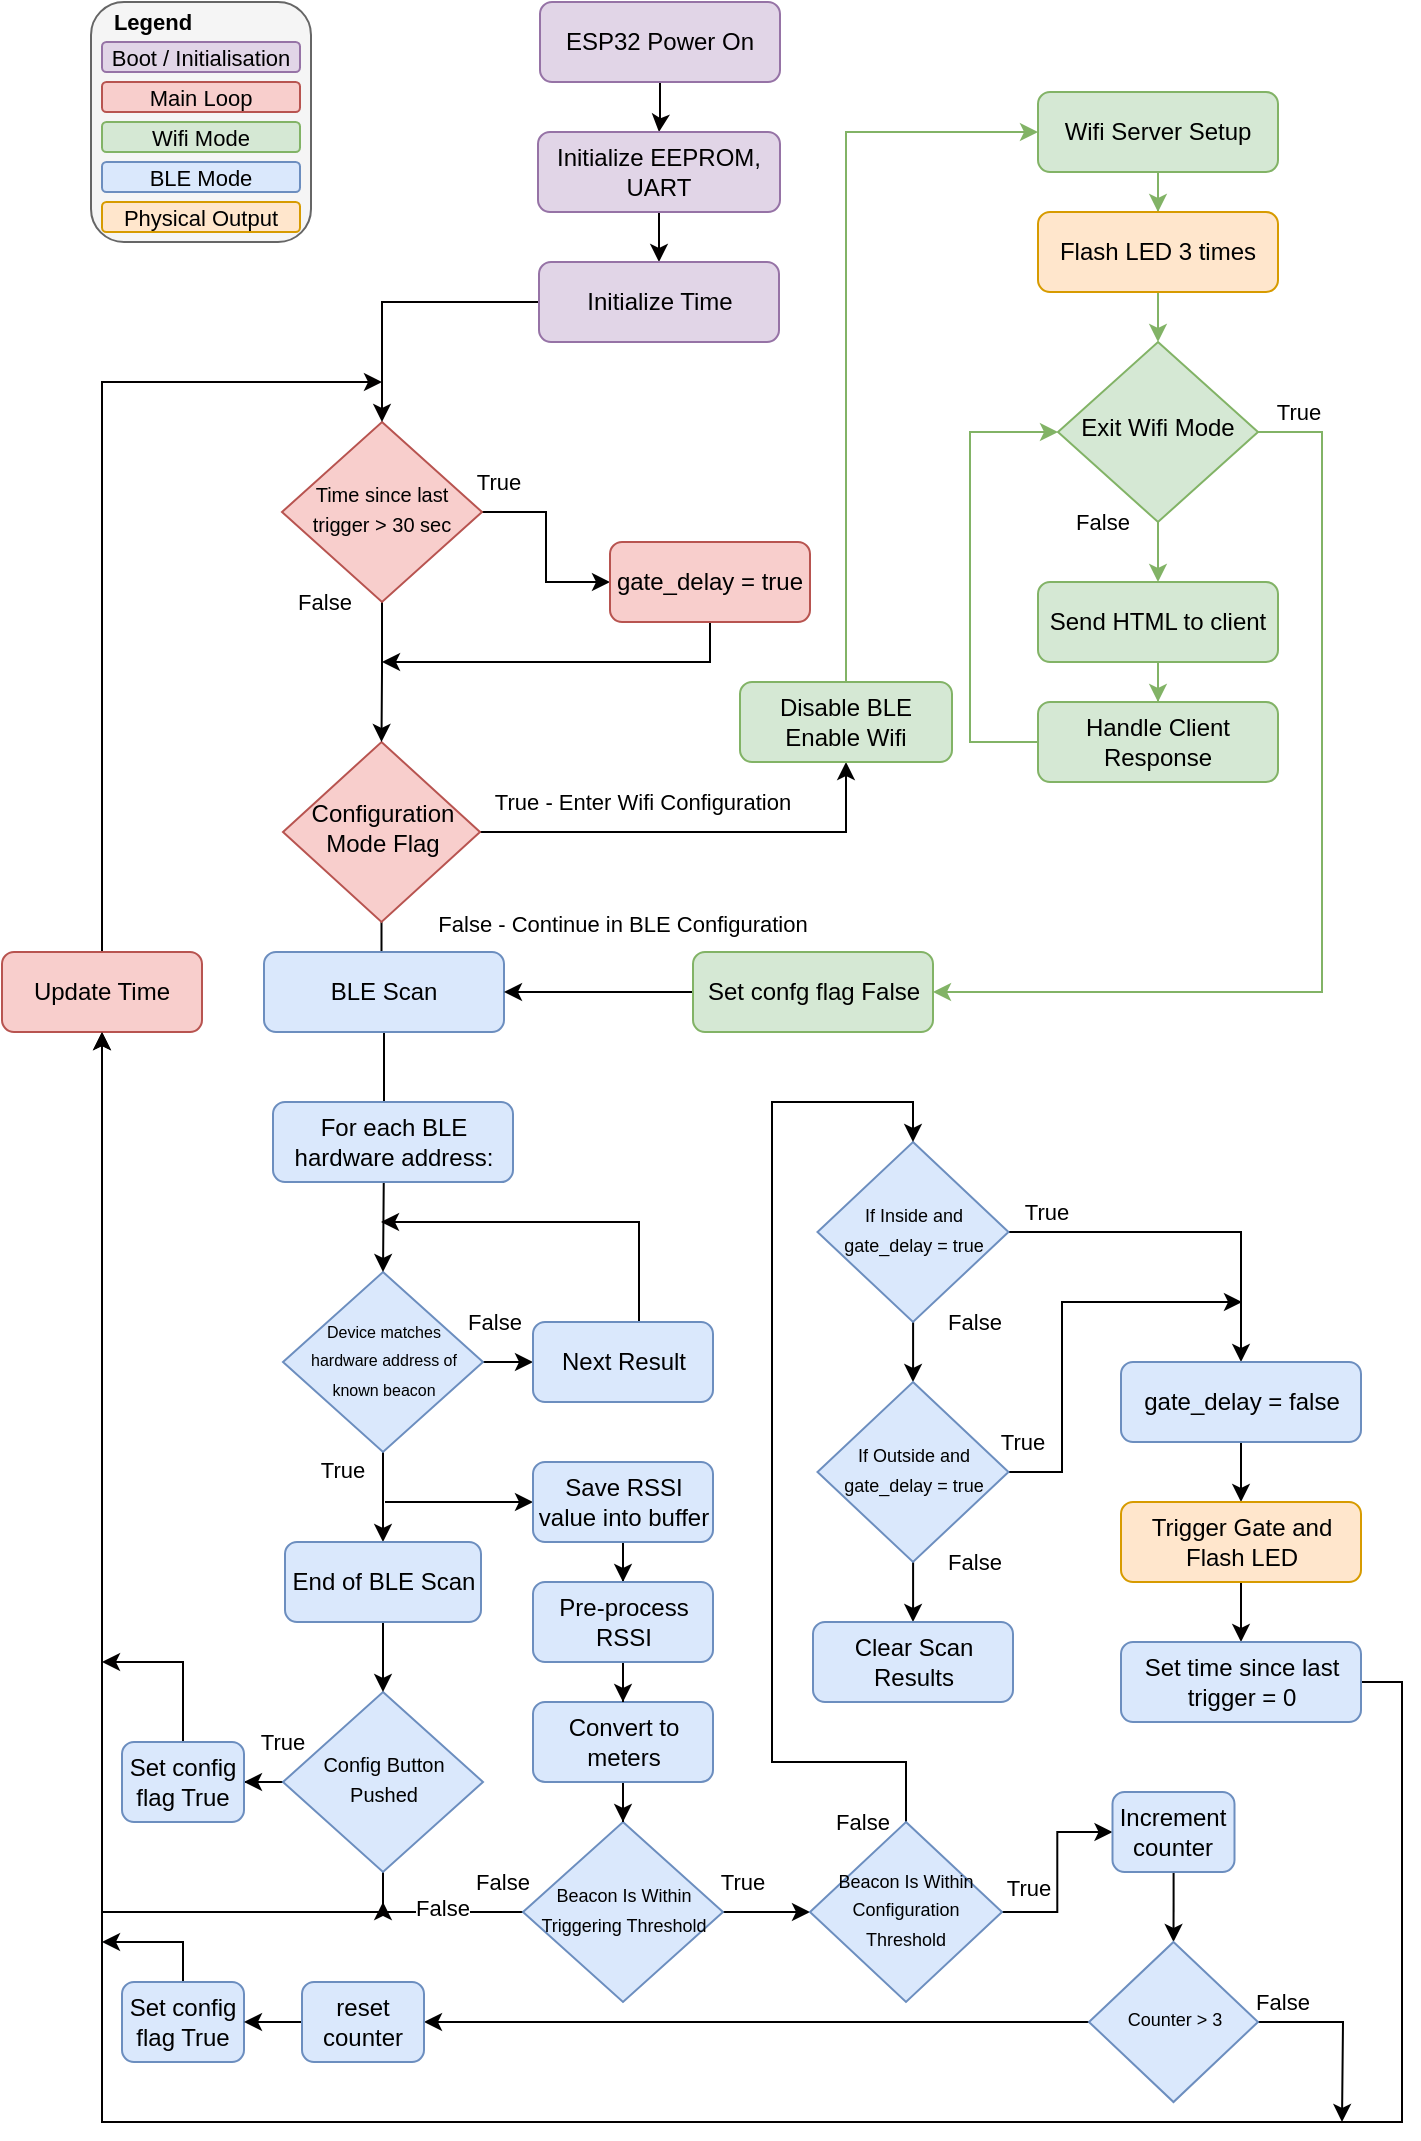 <mxfile version="15.4.0" type="github">
  <diagram id="C5RBs43oDa-KdzZeNtuy" name="Page-1">
    <mxGraphModel dx="1422" dy="552" grid="1" gridSize="10" guides="1" tooltips="1" connect="1" arrows="1" fold="1" page="1" pageScale="1" pageWidth="827" pageHeight="1169" math="0" shadow="0">
      <root>
        <mxCell id="WIyWlLk6GJQsqaUBKTNV-0" />
        <mxCell id="WIyWlLk6GJQsqaUBKTNV-1" parent="WIyWlLk6GJQsqaUBKTNV-0" />
        <mxCell id="E6hK_81F8Ao26Mcbc5JN-32" value="" style="rounded=1;whiteSpace=wrap;html=1;fontSize=11;fillColor=#f5f5f5;strokeColor=#666666;fontColor=#333333;" vertex="1" parent="WIyWlLk6GJQsqaUBKTNV-1">
          <mxGeometry x="74.5" y="50" width="110" height="120" as="geometry" />
        </mxCell>
        <mxCell id="vNjieoy5kPV82cKVxcqD-9" style="edgeStyle=orthogonalEdgeStyle;rounded=0;orthogonalLoop=1;jettySize=auto;html=1;entryX=0.5;entryY=0;entryDx=0;entryDy=0;fontSize=11;endArrow=classic;endFill=1;startSize=8;endSize=6;sourcePerimeterSpacing=0;targetPerimeterSpacing=0;strokeColor=#030000;strokeWidth=1;" parent="WIyWlLk6GJQsqaUBKTNV-1" source="WIyWlLk6GJQsqaUBKTNV-3" target="ksJ2-tg5TAEJMqugs6vy-0" edge="1">
          <mxGeometry relative="1" as="geometry" />
        </mxCell>
        <mxCell id="WIyWlLk6GJQsqaUBKTNV-3" value="ESP32 Power On" style="rounded=1;whiteSpace=wrap;html=1;fontSize=12;glass=0;strokeWidth=1;shadow=0;fillColor=#e1d5e7;strokeColor=#9673a6;" parent="WIyWlLk6GJQsqaUBKTNV-1" vertex="1">
          <mxGeometry x="299" y="50" width="120" height="40" as="geometry" />
        </mxCell>
        <mxCell id="ksJ2-tg5TAEJMqugs6vy-25" value="False - Continue in BLE Configuration" style="edgeStyle=orthogonalEdgeStyle;rounded=0;orthogonalLoop=1;jettySize=auto;html=1;endArrow=classic;endFill=1;entryX=0.5;entryY=0;entryDx=0;entryDy=0;" parent="WIyWlLk6GJQsqaUBKTNV-1" source="WIyWlLk6GJQsqaUBKTNV-6" target="WIyWlLk6GJQsqaUBKTNV-11" edge="1">
          <mxGeometry x="1" y="-120" relative="1" as="geometry">
            <mxPoint x="223.5" y="590" as="targetPoint" />
            <mxPoint x="-1" y="-14" as="offset" />
          </mxGeometry>
        </mxCell>
        <mxCell id="ksJ2-tg5TAEJMqugs6vy-63" value="True - Enter Wifi Configuration" style="edgeStyle=orthogonalEdgeStyle;rounded=0;orthogonalLoop=1;jettySize=auto;html=1;endArrow=classic;endFill=1;" parent="WIyWlLk6GJQsqaUBKTNV-1" source="WIyWlLk6GJQsqaUBKTNV-6" target="ksJ2-tg5TAEJMqugs6vy-24" edge="1">
          <mxGeometry x="-0.257" y="15" relative="1" as="geometry">
            <mxPoint x="431.5" y="430" as="targetPoint" />
            <mxPoint as="offset" />
            <Array as="points">
              <mxPoint x="452" y="465" />
            </Array>
          </mxGeometry>
        </mxCell>
        <mxCell id="WIyWlLk6GJQsqaUBKTNV-6" value="Configuration Mode Flag" style="rhombus;whiteSpace=wrap;html=1;shadow=0;fontFamily=Helvetica;fontSize=12;align=center;strokeWidth=1;spacing=6;spacingTop=-4;fillColor=#f8cecc;strokeColor=#b85450;" parent="WIyWlLk6GJQsqaUBKTNV-1" vertex="1">
          <mxGeometry x="170.5" y="420" width="98.5" height="90" as="geometry" />
        </mxCell>
        <mxCell id="ksJ2-tg5TAEJMqugs6vy-29" value="False" style="edgeStyle=orthogonalEdgeStyle;rounded=0;orthogonalLoop=1;jettySize=auto;html=1;entryX=0;entryY=0.5;entryDx=0;entryDy=0;endArrow=classic;endFill=1;" parent="WIyWlLk6GJQsqaUBKTNV-1" source="WIyWlLk6GJQsqaUBKTNV-10" target="ksJ2-tg5TAEJMqugs6vy-28" edge="1">
          <mxGeometry x="0.273" y="20" relative="1" as="geometry">
            <mxPoint as="offset" />
          </mxGeometry>
        </mxCell>
        <mxCell id="vNjieoy5kPV82cKVxcqD-7" value="True" style="edgeStyle=orthogonalEdgeStyle;rounded=0;orthogonalLoop=1;jettySize=auto;html=1;entryX=0.5;entryY=0;entryDx=0;entryDy=0;fontSize=11;endArrow=classic;endFill=1;startSize=8;endSize=6;sourcePerimeterSpacing=0;targetPerimeterSpacing=0;strokeColor=#030000;strokeWidth=1;" parent="WIyWlLk6GJQsqaUBKTNV-1" source="WIyWlLk6GJQsqaUBKTNV-10" target="Vk3lI_JBrGD9sN9y5tSl-1" edge="1">
          <mxGeometry x="-0.6" y="-21" relative="1" as="geometry">
            <mxPoint as="offset" />
          </mxGeometry>
        </mxCell>
        <mxCell id="WIyWlLk6GJQsqaUBKTNV-10" value="&lt;font style=&quot;font-size: 8px&quot;&gt;Device matches hardware address of known beacon&lt;/font&gt;" style="rhombus;whiteSpace=wrap;html=1;shadow=0;fontFamily=Helvetica;fontSize=12;align=center;strokeWidth=1;spacing=6;spacingTop=-4;fillColor=#dae8fc;strokeColor=#6c8ebf;" parent="WIyWlLk6GJQsqaUBKTNV-1" vertex="1">
          <mxGeometry x="170.5" y="685" width="100" height="90" as="geometry" />
        </mxCell>
        <mxCell id="ksJ2-tg5TAEJMqugs6vy-26" style="edgeStyle=orthogonalEdgeStyle;rounded=0;orthogonalLoop=1;jettySize=auto;html=1;entryX=0.5;entryY=0;entryDx=0;entryDy=0;endArrow=classic;endFill=1;" parent="WIyWlLk6GJQsqaUBKTNV-1" source="WIyWlLk6GJQsqaUBKTNV-11" target="WIyWlLk6GJQsqaUBKTNV-10" edge="1">
          <mxGeometry relative="1" as="geometry" />
        </mxCell>
        <mxCell id="WIyWlLk6GJQsqaUBKTNV-11" value="BLE Scan" style="rounded=1;whiteSpace=wrap;html=1;fontSize=12;glass=0;strokeWidth=1;shadow=0;fillColor=#dae8fc;strokeColor=#6c8ebf;" parent="WIyWlLk6GJQsqaUBKTNV-1" vertex="1">
          <mxGeometry x="161" y="525" width="120" height="40" as="geometry" />
        </mxCell>
        <mxCell id="vNjieoy5kPV82cKVxcqD-10" style="edgeStyle=orthogonalEdgeStyle;rounded=0;orthogonalLoop=1;jettySize=auto;html=1;entryX=0.5;entryY=0;entryDx=0;entryDy=0;fontSize=11;endArrow=classic;endFill=1;startSize=8;endSize=6;sourcePerimeterSpacing=0;targetPerimeterSpacing=0;strokeColor=#030000;strokeWidth=1;" parent="WIyWlLk6GJQsqaUBKTNV-1" source="ksJ2-tg5TAEJMqugs6vy-0" target="vNjieoy5kPV82cKVxcqD-0" edge="1">
          <mxGeometry relative="1" as="geometry" />
        </mxCell>
        <mxCell id="ksJ2-tg5TAEJMqugs6vy-0" value="Initialize EEPROM, UART" style="rounded=1;whiteSpace=wrap;html=1;fontSize=12;glass=0;strokeWidth=1;shadow=0;fillColor=#e1d5e7;strokeColor=#9673a6;" parent="WIyWlLk6GJQsqaUBKTNV-1" vertex="1">
          <mxGeometry x="298" y="115" width="121" height="40" as="geometry" />
        </mxCell>
        <mxCell id="ksJ2-tg5TAEJMqugs6vy-18" value="True" style="edgeStyle=orthogonalEdgeStyle;rounded=0;orthogonalLoop=1;jettySize=auto;html=1;entryX=0;entryY=0.5;entryDx=0;entryDy=0;" parent="WIyWlLk6GJQsqaUBKTNV-1" source="ksJ2-tg5TAEJMqugs6vy-15" target="ksJ2-tg5TAEJMqugs6vy-17" edge="1">
          <mxGeometry x="-0.84" y="15" relative="1" as="geometry">
            <mxPoint as="offset" />
          </mxGeometry>
        </mxCell>
        <mxCell id="Vk3lI_JBrGD9sN9y5tSl-26" value="False" style="edgeStyle=orthogonalEdgeStyle;rounded=0;sketch=0;orthogonalLoop=1;jettySize=auto;html=1;entryX=0.5;entryY=0;entryDx=0;entryDy=0;shadow=0;fontSize=11;fontColor=#000000;startArrow=none;startFill=0;endArrow=classic;endFill=1;strokeColor=#000000;strokeWidth=1;" parent="WIyWlLk6GJQsqaUBKTNV-1" source="ksJ2-tg5TAEJMqugs6vy-15" target="WIyWlLk6GJQsqaUBKTNV-6" edge="1">
          <mxGeometry x="-1" y="-29" relative="1" as="geometry">
            <mxPoint as="offset" />
          </mxGeometry>
        </mxCell>
        <mxCell id="ksJ2-tg5TAEJMqugs6vy-15" value="&lt;span style=&quot;font-size: 10px&quot;&gt;Time since last trigger &amp;gt; 30 sec&lt;br&gt;&lt;/span&gt;" style="rhombus;whiteSpace=wrap;html=1;shadow=0;fontFamily=Helvetica;fontSize=12;align=center;strokeWidth=1;spacing=6;spacingTop=-4;fillColor=#f8cecc;strokeColor=#b85450;" parent="WIyWlLk6GJQsqaUBKTNV-1" vertex="1">
          <mxGeometry x="170" y="260" width="100" height="90" as="geometry" />
        </mxCell>
        <mxCell id="ksJ2-tg5TAEJMqugs6vy-85" style="edgeStyle=orthogonalEdgeStyle;rounded=0;orthogonalLoop=1;jettySize=auto;html=1;exitX=0.5;exitY=1;exitDx=0;exitDy=0;endArrow=classic;endFill=1;" parent="WIyWlLk6GJQsqaUBKTNV-1" source="ksJ2-tg5TAEJMqugs6vy-17" edge="1">
          <mxGeometry relative="1" as="geometry">
            <mxPoint x="220" y="380" as="targetPoint" />
            <Array as="points">
              <mxPoint x="384" y="380" />
              <mxPoint x="220" y="380" />
            </Array>
          </mxGeometry>
        </mxCell>
        <mxCell id="ksJ2-tg5TAEJMqugs6vy-17" value="gate_delay = true" style="rounded=1;whiteSpace=wrap;html=1;fontSize=12;glass=0;strokeWidth=1;shadow=0;fillColor=#f8cecc;strokeColor=#b85450;" parent="WIyWlLk6GJQsqaUBKTNV-1" vertex="1">
          <mxGeometry x="334" y="320" width="100" height="40" as="geometry" />
        </mxCell>
        <mxCell id="ksJ2-tg5TAEJMqugs6vy-62" style="edgeStyle=orthogonalEdgeStyle;rounded=0;orthogonalLoop=1;jettySize=auto;html=1;entryX=0;entryY=0.5;entryDx=0;entryDy=0;endArrow=classic;endFill=1;exitX=0.5;exitY=0;exitDx=0;exitDy=0;fillColor=#d5e8d4;strokeColor=#82b366;" parent="WIyWlLk6GJQsqaUBKTNV-1" source="ksJ2-tg5TAEJMqugs6vy-24" target="ksJ2-tg5TAEJMqugs6vy-58" edge="1">
          <mxGeometry relative="1" as="geometry">
            <mxPoint x="508" y="325" as="sourcePoint" />
          </mxGeometry>
        </mxCell>
        <mxCell id="ksJ2-tg5TAEJMqugs6vy-24" value="Disable BLE&lt;br&gt;Enable Wifi" style="rounded=1;whiteSpace=wrap;html=1;fontSize=12;glass=0;strokeWidth=1;shadow=0;fillColor=#d5e8d4;strokeColor=#82b366;" parent="WIyWlLk6GJQsqaUBKTNV-1" vertex="1">
          <mxGeometry x="399" y="390" width="106" height="40" as="geometry" />
        </mxCell>
        <mxCell id="ksJ2-tg5TAEJMqugs6vy-27" value="For each BLE hardware address:" style="rounded=1;whiteSpace=wrap;html=1;fontSize=12;glass=0;strokeWidth=1;shadow=0;fillColor=#dae8fc;strokeColor=#6c8ebf;" parent="WIyWlLk6GJQsqaUBKTNV-1" vertex="1">
          <mxGeometry x="165.5" y="600" width="120" height="40" as="geometry" />
        </mxCell>
        <mxCell id="vNjieoy5kPV82cKVxcqD-4" style="edgeStyle=orthogonalEdgeStyle;rounded=0;orthogonalLoop=1;jettySize=auto;html=1;fontSize=11;endArrow=classic;endFill=1;startSize=8;endSize=6;sourcePerimeterSpacing=0;targetPerimeterSpacing=0;strokeColor=#030000;strokeWidth=1;" parent="WIyWlLk6GJQsqaUBKTNV-1" source="ksJ2-tg5TAEJMqugs6vy-28" edge="1">
          <mxGeometry relative="1" as="geometry">
            <mxPoint x="219.5" y="660" as="targetPoint" />
            <Array as="points">
              <mxPoint x="348.5" y="660" />
            </Array>
          </mxGeometry>
        </mxCell>
        <mxCell id="ksJ2-tg5TAEJMqugs6vy-28" value="Next Result" style="rounded=1;whiteSpace=wrap;html=1;fontSize=12;glass=0;strokeWidth=1;shadow=0;fillColor=#dae8fc;strokeColor=#6c8ebf;" parent="WIyWlLk6GJQsqaUBKTNV-1" vertex="1">
          <mxGeometry x="295.5" y="710" width="90" height="40" as="geometry" />
        </mxCell>
        <mxCell id="Vk3lI_JBrGD9sN9y5tSl-6" style="edgeStyle=orthogonalEdgeStyle;rounded=0;sketch=0;orthogonalLoop=1;jettySize=auto;html=1;shadow=0;fontSize=12;fontColor=#000000;startArrow=none;startFill=0;endArrow=classic;endFill=1;strokeColor=#000000;strokeWidth=1;entryX=0;entryY=0.5;entryDx=0;entryDy=0;" parent="WIyWlLk6GJQsqaUBKTNV-1" target="ksJ2-tg5TAEJMqugs6vy-32" edge="1">
          <mxGeometry relative="1" as="geometry">
            <mxPoint x="241.5" y="810" as="targetPoint" />
            <mxPoint x="221.5" y="800" as="sourcePoint" />
            <Array as="points">
              <mxPoint x="221.5" y="800" />
            </Array>
          </mxGeometry>
        </mxCell>
        <mxCell id="Vk3lI_JBrGD9sN9y5tSl-7" style="edgeStyle=orthogonalEdgeStyle;rounded=0;sketch=0;orthogonalLoop=1;jettySize=auto;html=1;entryX=0.5;entryY=0;entryDx=0;entryDy=0;shadow=0;fontSize=12;fontColor=#000000;startArrow=none;startFill=0;endArrow=classic;endFill=1;strokeColor=#000000;strokeWidth=1;" parent="WIyWlLk6GJQsqaUBKTNV-1" source="ksJ2-tg5TAEJMqugs6vy-32" target="Vk3lI_JBrGD9sN9y5tSl-4" edge="1">
          <mxGeometry relative="1" as="geometry" />
        </mxCell>
        <mxCell id="ksJ2-tg5TAEJMqugs6vy-32" value="Save RSSI value into buffer" style="rounded=1;whiteSpace=wrap;html=1;fontSize=12;glass=0;strokeWidth=1;shadow=0;fillColor=#dae8fc;strokeColor=#6c8ebf;" parent="WIyWlLk6GJQsqaUBKTNV-1" vertex="1">
          <mxGeometry x="295.5" y="780" width="90" height="40" as="geometry" />
        </mxCell>
        <mxCell id="Vk3lI_JBrGD9sN9y5tSl-21" value="False" style="edgeStyle=orthogonalEdgeStyle;rounded=0;sketch=0;orthogonalLoop=1;jettySize=auto;html=1;shadow=0;fontSize=11;fontColor=#000000;startArrow=none;startFill=0;endArrow=classic;endFill=1;strokeColor=#000000;strokeWidth=1;entryX=0.5;entryY=1;entryDx=0;entryDy=0;" parent="WIyWlLk6GJQsqaUBKTNV-1" source="ksJ2-tg5TAEJMqugs6vy-34" target="vNjieoy5kPV82cKVxcqD-1" edge="1">
          <mxGeometry x="-0.968" y="-15" relative="1" as="geometry">
            <mxPoint x="70" y="1000" as="targetPoint" />
            <mxPoint as="offset" />
            <Array as="points">
              <mxPoint x="80" y="1005" />
            </Array>
          </mxGeometry>
        </mxCell>
        <mxCell id="E6hK_81F8Ao26Mcbc5JN-1" value="True" style="edgeStyle=orthogonalEdgeStyle;rounded=0;orthogonalLoop=1;jettySize=auto;html=1;entryX=0;entryY=0.5;entryDx=0;entryDy=0;" edge="1" parent="WIyWlLk6GJQsqaUBKTNV-1" source="ksJ2-tg5TAEJMqugs6vy-34" target="E6hK_81F8Ao26Mcbc5JN-0">
          <mxGeometry x="-0.563" y="15" relative="1" as="geometry">
            <mxPoint as="offset" />
          </mxGeometry>
        </mxCell>
        <mxCell id="ksJ2-tg5TAEJMqugs6vy-34" value="&lt;font style=&quot;font-size: 9px&quot;&gt;Beacon Is Within Triggering Threshold&lt;/font&gt;" style="rhombus;whiteSpace=wrap;html=1;shadow=0;fontFamily=Helvetica;fontSize=12;align=center;strokeWidth=1;spacing=6;spacingTop=-4;fillColor=#dae8fc;strokeColor=#6c8ebf;" parent="WIyWlLk6GJQsqaUBKTNV-1" vertex="1">
          <mxGeometry x="290.5" y="960" width="100" height="90" as="geometry" />
        </mxCell>
        <mxCell id="Vk3lI_JBrGD9sN9y5tSl-16" value="True" style="edgeStyle=orthogonalEdgeStyle;rounded=0;sketch=0;orthogonalLoop=1;jettySize=auto;html=1;entryX=1;entryY=0.5;entryDx=0;entryDy=0;shadow=0;fontSize=11;fontColor=#000000;startArrow=none;startFill=0;endArrow=classic;endFill=1;strokeColor=#000000;strokeWidth=1;" parent="WIyWlLk6GJQsqaUBKTNV-1" source="ksJ2-tg5TAEJMqugs6vy-36" target="ksJ2-tg5TAEJMqugs6vy-42" edge="1">
          <mxGeometry x="0.371" y="-20" relative="1" as="geometry">
            <mxPoint as="offset" />
          </mxGeometry>
        </mxCell>
        <mxCell id="vNjieoy5kPV82cKVxcqD-5" value="False" style="edgeStyle=orthogonalEdgeStyle;rounded=0;orthogonalLoop=1;jettySize=auto;html=1;fontSize=11;endArrow=classic;endFill=1;startSize=8;endSize=6;sourcePerimeterSpacing=0;targetPerimeterSpacing=0;strokeColor=#030000;strokeWidth=1;" parent="WIyWlLk6GJQsqaUBKTNV-1" source="ksJ2-tg5TAEJMqugs6vy-36" edge="1">
          <mxGeometry x="0.385" y="29" relative="1" as="geometry">
            <mxPoint x="220.5" y="1000" as="targetPoint" />
            <mxPoint as="offset" />
          </mxGeometry>
        </mxCell>
        <mxCell id="ksJ2-tg5TAEJMqugs6vy-36" value="&lt;font size=&quot;1&quot;&gt;Config Button Pushed&lt;/font&gt;" style="rhombus;whiteSpace=wrap;html=1;shadow=0;fontFamily=Helvetica;fontSize=12;align=center;strokeWidth=1;spacing=6;spacingTop=-4;fillColor=#dae8fc;strokeColor=#6c8ebf;" parent="WIyWlLk6GJQsqaUBKTNV-1" vertex="1">
          <mxGeometry x="170.5" y="895" width="100" height="90" as="geometry" />
        </mxCell>
        <mxCell id="vNjieoy5kPV82cKVxcqD-13" style="edgeStyle=orthogonalEdgeStyle;rounded=0;orthogonalLoop=1;jettySize=auto;html=1;fontSize=11;endArrow=classic;endFill=1;startSize=8;endSize=6;sourcePerimeterSpacing=0;targetPerimeterSpacing=0;strokeColor=#030000;strokeWidth=1;" parent="WIyWlLk6GJQsqaUBKTNV-1" source="ksJ2-tg5TAEJMqugs6vy-42" edge="1">
          <mxGeometry relative="1" as="geometry">
            <mxPoint x="80" y="880" as="targetPoint" />
            <Array as="points">
              <mxPoint x="121" y="880" />
            </Array>
          </mxGeometry>
        </mxCell>
        <mxCell id="ksJ2-tg5TAEJMqugs6vy-42" value="Set config flag True" style="rounded=1;whiteSpace=wrap;html=1;fontSize=12;glass=0;strokeWidth=1;shadow=0;fillColor=#dae8fc;strokeColor=#6c8ebf;" parent="WIyWlLk6GJQsqaUBKTNV-1" vertex="1">
          <mxGeometry x="90" y="920" width="61" height="40" as="geometry" />
        </mxCell>
        <mxCell id="Vk3lI_JBrGD9sN9y5tSl-22" value="True" style="edgeStyle=orthogonalEdgeStyle;rounded=0;sketch=0;orthogonalLoop=1;jettySize=auto;html=1;entryX=0.5;entryY=0;entryDx=0;entryDy=0;shadow=0;fontSize=11;fontColor=#000000;startArrow=none;startFill=0;endArrow=classic;endFill=1;strokeColor=#000000;strokeWidth=1;" parent="WIyWlLk6GJQsqaUBKTNV-1" source="ksJ2-tg5TAEJMqugs6vy-47" target="ksJ2-tg5TAEJMqugs6vy-51" edge="1">
          <mxGeometry x="-0.791" y="10" relative="1" as="geometry">
            <mxPoint as="offset" />
          </mxGeometry>
        </mxCell>
        <mxCell id="E6hK_81F8Ao26Mcbc5JN-16" value="False" style="edgeStyle=orthogonalEdgeStyle;rounded=0;orthogonalLoop=1;jettySize=auto;html=1;entryX=0.5;entryY=0;entryDx=0;entryDy=0;" edge="1" parent="WIyWlLk6GJQsqaUBKTNV-1" source="ksJ2-tg5TAEJMqugs6vy-47" target="ksJ2-tg5TAEJMqugs6vy-48">
          <mxGeometry x="-0.997" y="24" relative="1" as="geometry">
            <mxPoint x="6" as="offset" />
          </mxGeometry>
        </mxCell>
        <mxCell id="ksJ2-tg5TAEJMqugs6vy-47" value="&lt;font style=&quot;font-size: 9px&quot;&gt;If Inside and gate_delay = true&lt;/font&gt;" style="rhombus;whiteSpace=wrap;html=1;shadow=0;fontFamily=Helvetica;fontSize=12;align=center;strokeWidth=1;spacing=6;spacingTop=-4;fillColor=#dae8fc;strokeColor=#6c8ebf;" parent="WIyWlLk6GJQsqaUBKTNV-1" vertex="1">
          <mxGeometry x="437.75" y="620" width="95.5" height="90" as="geometry" />
        </mxCell>
        <mxCell id="E6hK_81F8Ao26Mcbc5JN-17" value="False" style="edgeStyle=orthogonalEdgeStyle;rounded=0;orthogonalLoop=1;jettySize=auto;html=1;entryX=0.5;entryY=0;entryDx=0;entryDy=0;" edge="1" parent="WIyWlLk6GJQsqaUBKTNV-1" source="ksJ2-tg5TAEJMqugs6vy-48" target="ksJ2-tg5TAEJMqugs6vy-56">
          <mxGeometry x="-0.997" y="24" relative="1" as="geometry">
            <mxPoint x="6" as="offset" />
          </mxGeometry>
        </mxCell>
        <mxCell id="E6hK_81F8Ao26Mcbc5JN-19" value="True" style="edgeStyle=orthogonalEdgeStyle;rounded=0;orthogonalLoop=1;jettySize=auto;html=1;" edge="1" parent="WIyWlLk6GJQsqaUBKTNV-1" source="ksJ2-tg5TAEJMqugs6vy-48">
          <mxGeometry x="-0.933" y="15" relative="1" as="geometry">
            <mxPoint x="650" y="700" as="targetPoint" />
            <Array as="points">
              <mxPoint x="560" y="785" />
              <mxPoint x="560" y="700" />
            </Array>
            <mxPoint as="offset" />
          </mxGeometry>
        </mxCell>
        <mxCell id="ksJ2-tg5TAEJMqugs6vy-48" value="&lt;font style=&quot;font-size: 9px&quot;&gt;If Outside and gate_delay = true&lt;/font&gt;" style="rhombus;whiteSpace=wrap;html=1;shadow=0;fontFamily=Helvetica;fontSize=12;align=center;strokeWidth=1;spacing=6;spacingTop=-4;fillColor=#dae8fc;strokeColor=#6c8ebf;" parent="WIyWlLk6GJQsqaUBKTNV-1" vertex="1">
          <mxGeometry x="437.75" y="740" width="95.5" height="90" as="geometry" />
        </mxCell>
        <mxCell id="Vk3lI_JBrGD9sN9y5tSl-25" style="edgeStyle=orthogonalEdgeStyle;rounded=0;sketch=0;orthogonalLoop=1;jettySize=auto;html=1;entryX=0.5;entryY=0;entryDx=0;entryDy=0;shadow=0;fontSize=12;fontColor=#000000;startArrow=none;startFill=0;endArrow=classic;endFill=1;strokeColor=#000000;strokeWidth=1;" parent="WIyWlLk6GJQsqaUBKTNV-1" source="ksJ2-tg5TAEJMqugs6vy-51" target="ksJ2-tg5TAEJMqugs6vy-81" edge="1">
          <mxGeometry relative="1" as="geometry" />
        </mxCell>
        <mxCell id="ksJ2-tg5TAEJMqugs6vy-51" value="gate_delay = false" style="rounded=1;whiteSpace=wrap;html=1;fontSize=12;glass=0;strokeWidth=1;shadow=0;fillColor=#dae8fc;strokeColor=#6c8ebf;" parent="WIyWlLk6GJQsqaUBKTNV-1" vertex="1">
          <mxGeometry x="589.5" y="730" width="120" height="40" as="geometry" />
        </mxCell>
        <mxCell id="ksJ2-tg5TAEJMqugs6vy-56" value="Clear Scan Results" style="rounded=1;whiteSpace=wrap;html=1;fontSize=12;glass=0;strokeWidth=1;shadow=0;fillColor=#dae8fc;strokeColor=#6c8ebf;" parent="WIyWlLk6GJQsqaUBKTNV-1" vertex="1">
          <mxGeometry x="435.5" y="860" width="100" height="40" as="geometry" />
        </mxCell>
        <mxCell id="ksJ2-tg5TAEJMqugs6vy-65" style="edgeStyle=orthogonalEdgeStyle;rounded=0;orthogonalLoop=1;jettySize=auto;html=1;entryX=0.5;entryY=0;entryDx=0;entryDy=0;endArrow=classic;endFill=1;fillColor=#d5e8d4;strokeColor=#82b366;" parent="WIyWlLk6GJQsqaUBKTNV-1" source="ksJ2-tg5TAEJMqugs6vy-58" target="ksJ2-tg5TAEJMqugs6vy-64" edge="1">
          <mxGeometry relative="1" as="geometry" />
        </mxCell>
        <mxCell id="ksJ2-tg5TAEJMqugs6vy-58" value="Wifi Server Setup" style="rounded=1;whiteSpace=wrap;html=1;fontSize=12;glass=0;strokeWidth=1;shadow=0;fillColor=#d5e8d4;strokeColor=#82b366;" parent="WIyWlLk6GJQsqaUBKTNV-1" vertex="1">
          <mxGeometry x="548" y="95" width="120" height="40" as="geometry" />
        </mxCell>
        <mxCell id="ksJ2-tg5TAEJMqugs6vy-71" style="edgeStyle=orthogonalEdgeStyle;rounded=0;orthogonalLoop=1;jettySize=auto;html=1;entryX=0.5;entryY=0;entryDx=0;entryDy=0;endArrow=classic;endFill=1;fillColor=#d5e8d4;strokeColor=#82b366;" parent="WIyWlLk6GJQsqaUBKTNV-1" source="ksJ2-tg5TAEJMqugs6vy-64" target="ksJ2-tg5TAEJMqugs6vy-69" edge="1">
          <mxGeometry relative="1" as="geometry" />
        </mxCell>
        <mxCell id="ksJ2-tg5TAEJMqugs6vy-64" value="Flash LED 3 times" style="rounded=1;whiteSpace=wrap;html=1;fontSize=12;glass=0;strokeWidth=1;shadow=0;fillColor=#ffe6cc;strokeColor=#d79b00;" parent="WIyWlLk6GJQsqaUBKTNV-1" vertex="1">
          <mxGeometry x="548" y="155" width="120" height="40" as="geometry" />
        </mxCell>
        <mxCell id="ksJ2-tg5TAEJMqugs6vy-78" style="edgeStyle=orthogonalEdgeStyle;rounded=0;orthogonalLoop=1;jettySize=auto;html=1;entryX=0.5;entryY=0;entryDx=0;entryDy=0;endArrow=classic;endFill=1;fillColor=#d5e8d4;strokeColor=#82b366;" parent="WIyWlLk6GJQsqaUBKTNV-1" source="ksJ2-tg5TAEJMqugs6vy-66" target="ksJ2-tg5TAEJMqugs6vy-68" edge="1">
          <mxGeometry relative="1" as="geometry" />
        </mxCell>
        <mxCell id="ksJ2-tg5TAEJMqugs6vy-66" value="Send HTML to client" style="rounded=1;whiteSpace=wrap;html=1;fontSize=12;glass=0;strokeWidth=1;shadow=0;fillColor=#d5e8d4;strokeColor=#82b366;" parent="WIyWlLk6GJQsqaUBKTNV-1" vertex="1">
          <mxGeometry x="548" y="340" width="120" height="40" as="geometry" />
        </mxCell>
        <mxCell id="ksJ2-tg5TAEJMqugs6vy-77" style="edgeStyle=orthogonalEdgeStyle;rounded=0;orthogonalLoop=1;jettySize=auto;html=1;endArrow=classic;endFill=1;fillColor=#d5e8d4;strokeColor=#82b366;entryX=0;entryY=0.5;entryDx=0;entryDy=0;" parent="WIyWlLk6GJQsqaUBKTNV-1" source="ksJ2-tg5TAEJMqugs6vy-68" target="ksJ2-tg5TAEJMqugs6vy-69" edge="1">
          <mxGeometry relative="1" as="geometry">
            <Array as="points">
              <mxPoint x="514" y="420" />
              <mxPoint x="514" y="265" />
            </Array>
            <mxPoint x="540" y="270" as="targetPoint" />
          </mxGeometry>
        </mxCell>
        <mxCell id="ksJ2-tg5TAEJMqugs6vy-68" value="Handle Client Response" style="rounded=1;whiteSpace=wrap;html=1;fontSize=12;glass=0;strokeWidth=1;shadow=0;fillColor=#d5e8d4;strokeColor=#82b366;" parent="WIyWlLk6GJQsqaUBKTNV-1" vertex="1">
          <mxGeometry x="548" y="400" width="120" height="40" as="geometry" />
        </mxCell>
        <mxCell id="ksJ2-tg5TAEJMqugs6vy-70" value="False" style="edgeStyle=orthogonalEdgeStyle;rounded=0;orthogonalLoop=1;jettySize=auto;html=1;entryX=0.5;entryY=0;entryDx=0;entryDy=0;endArrow=classic;endFill=1;fillColor=#d5e8d4;strokeColor=#82b366;" parent="WIyWlLk6GJQsqaUBKTNV-1" source="ksJ2-tg5TAEJMqugs6vy-69" target="ksJ2-tg5TAEJMqugs6vy-66" edge="1">
          <mxGeometry x="-1" y="-28" relative="1" as="geometry">
            <mxPoint as="offset" />
          </mxGeometry>
        </mxCell>
        <mxCell id="ksJ2-tg5TAEJMqugs6vy-74" value="True" style="edgeStyle=orthogonalEdgeStyle;rounded=0;orthogonalLoop=1;jettySize=auto;html=1;entryX=1;entryY=0.5;entryDx=0;entryDy=0;endArrow=classic;endFill=1;fillColor=#d5e8d4;strokeColor=#82b366;exitX=1;exitY=0.5;exitDx=0;exitDy=0;" parent="WIyWlLk6GJQsqaUBKTNV-1" source="ksJ2-tg5TAEJMqugs6vy-69" target="ksJ2-tg5TAEJMqugs6vy-72" edge="1">
          <mxGeometry x="-0.922" y="10" relative="1" as="geometry">
            <Array as="points">
              <mxPoint x="690" y="265" />
              <mxPoint x="690" y="545" />
            </Array>
            <mxPoint as="offset" />
            <mxPoint x="670" y="240" as="sourcePoint" />
          </mxGeometry>
        </mxCell>
        <mxCell id="ksJ2-tg5TAEJMqugs6vy-69" value="Exit Wifi Mode" style="rhombus;whiteSpace=wrap;html=1;shadow=0;fontFamily=Helvetica;fontSize=12;align=center;strokeWidth=1;spacing=6;spacingTop=-4;fillColor=#d5e8d4;strokeColor=#82b366;" parent="WIyWlLk6GJQsqaUBKTNV-1" vertex="1">
          <mxGeometry x="558" y="220" width="100" height="90" as="geometry" />
        </mxCell>
        <mxCell id="ksJ2-tg5TAEJMqugs6vy-73" style="edgeStyle=orthogonalEdgeStyle;rounded=0;orthogonalLoop=1;jettySize=auto;html=1;entryX=1;entryY=0.5;entryDx=0;entryDy=0;endArrow=classic;endFill=1;" parent="WIyWlLk6GJQsqaUBKTNV-1" source="ksJ2-tg5TAEJMqugs6vy-72" target="WIyWlLk6GJQsqaUBKTNV-11" edge="1">
          <mxGeometry relative="1" as="geometry" />
        </mxCell>
        <mxCell id="ksJ2-tg5TAEJMqugs6vy-72" value="Set confg flag False" style="rounded=1;whiteSpace=wrap;html=1;fontSize=12;glass=0;strokeWidth=1;shadow=0;fillColor=#d5e8d4;strokeColor=#82b366;" parent="WIyWlLk6GJQsqaUBKTNV-1" vertex="1">
          <mxGeometry x="375.5" y="525" width="120" height="40" as="geometry" />
        </mxCell>
        <mxCell id="vNjieoy5kPV82cKVxcqD-3" style="edgeStyle=none;rounded=0;orthogonalLoop=1;jettySize=auto;html=1;entryX=0.5;entryY=0;entryDx=0;entryDy=0;fontSize=11;endArrow=classic;startSize=8;endSize=6;sourcePerimeterSpacing=0;targetPerimeterSpacing=0;strokeColor=#030000;strokeWidth=1;endFill=1;" parent="WIyWlLk6GJQsqaUBKTNV-1" source="ksJ2-tg5TAEJMqugs6vy-81" target="vNjieoy5kPV82cKVxcqD-2" edge="1">
          <mxGeometry relative="1" as="geometry" />
        </mxCell>
        <mxCell id="ksJ2-tg5TAEJMqugs6vy-81" value="Trigger Gate and Flash LED" style="rounded=1;whiteSpace=wrap;html=1;fontSize=12;glass=0;strokeWidth=1;shadow=0;fillColor=#ffe6cc;strokeColor=#d79b00;" parent="WIyWlLk6GJQsqaUBKTNV-1" vertex="1">
          <mxGeometry x="589.5" y="800" width="120" height="40" as="geometry" />
        </mxCell>
        <mxCell id="Vk3lI_JBrGD9sN9y5tSl-10" style="edgeStyle=orthogonalEdgeStyle;rounded=0;sketch=0;orthogonalLoop=1;jettySize=auto;html=1;entryX=0.5;entryY=0;entryDx=0;entryDy=0;shadow=0;fontSize=12;fontColor=#000000;startArrow=none;startFill=0;endArrow=classic;endFill=1;strokeColor=#000000;strokeWidth=1;" parent="WIyWlLk6GJQsqaUBKTNV-1" source="Vk3lI_JBrGD9sN9y5tSl-1" target="ksJ2-tg5TAEJMqugs6vy-36" edge="1">
          <mxGeometry relative="1" as="geometry" />
        </mxCell>
        <mxCell id="Vk3lI_JBrGD9sN9y5tSl-1" value="End of BLE Scan" style="rounded=1;whiteSpace=wrap;html=1;fontSize=12;glass=0;strokeWidth=1;shadow=0;fillColor=#dae8fc;strokeColor=#6c8ebf;" parent="WIyWlLk6GJQsqaUBKTNV-1" vertex="1">
          <mxGeometry x="171.5" y="820" width="98" height="40" as="geometry" />
        </mxCell>
        <mxCell id="vNjieoy5kPV82cKVxcqD-16" style="edgeStyle=orthogonalEdgeStyle;rounded=0;orthogonalLoop=1;jettySize=auto;html=1;entryX=0.5;entryY=0;entryDx=0;entryDy=0;fontSize=11;endArrow=classic;endFill=1;startSize=6;endSize=6;sourcePerimeterSpacing=0;targetPerimeterSpacing=0;strokeColor=#030000;strokeWidth=1;" parent="WIyWlLk6GJQsqaUBKTNV-1" source="Vk3lI_JBrGD9sN9y5tSl-2" target="ksJ2-tg5TAEJMqugs6vy-34" edge="1">
          <mxGeometry relative="1" as="geometry" />
        </mxCell>
        <mxCell id="Vk3lI_JBrGD9sN9y5tSl-2" value="Convert to meters" style="rounded=1;whiteSpace=wrap;html=1;fontSize=12;glass=0;strokeWidth=1;shadow=0;fillColor=#dae8fc;strokeColor=#6c8ebf;" parent="WIyWlLk6GJQsqaUBKTNV-1" vertex="1">
          <mxGeometry x="295.5" y="900" width="90" height="40" as="geometry" />
        </mxCell>
        <mxCell id="vNjieoy5kPV82cKVxcqD-15" style="edgeStyle=orthogonalEdgeStyle;rounded=0;orthogonalLoop=1;jettySize=auto;html=1;entryX=0.5;entryY=0;entryDx=0;entryDy=0;fontSize=11;endArrow=classic;endFill=1;startSize=6;endSize=6;sourcePerimeterSpacing=0;targetPerimeterSpacing=0;strokeColor=#030000;strokeWidth=1;" parent="WIyWlLk6GJQsqaUBKTNV-1" source="Vk3lI_JBrGD9sN9y5tSl-4" target="Vk3lI_JBrGD9sN9y5tSl-2" edge="1">
          <mxGeometry relative="1" as="geometry" />
        </mxCell>
        <mxCell id="Vk3lI_JBrGD9sN9y5tSl-4" value="Pre-process RSSI" style="rounded=1;whiteSpace=wrap;html=1;fontSize=12;glass=0;strokeWidth=1;shadow=0;fillColor=#dae8fc;strokeColor=#6c8ebf;" parent="WIyWlLk6GJQsqaUBKTNV-1" vertex="1">
          <mxGeometry x="295.5" y="840" width="90" height="40" as="geometry" />
        </mxCell>
        <mxCell id="vNjieoy5kPV82cKVxcqD-12" style="edgeStyle=orthogonalEdgeStyle;rounded=0;orthogonalLoop=1;jettySize=auto;html=1;entryX=0.5;entryY=0;entryDx=0;entryDy=0;fontSize=11;endArrow=classic;endFill=1;startSize=8;endSize=6;sourcePerimeterSpacing=0;targetPerimeterSpacing=0;strokeColor=#030000;strokeWidth=1;" parent="WIyWlLk6GJQsqaUBKTNV-1" source="vNjieoy5kPV82cKVxcqD-0" target="ksJ2-tg5TAEJMqugs6vy-15" edge="1">
          <mxGeometry relative="1" as="geometry" />
        </mxCell>
        <mxCell id="vNjieoy5kPV82cKVxcqD-0" value="Initialize Time" style="rounded=1;whiteSpace=wrap;html=1;fontSize=12;glass=0;strokeWidth=1;shadow=0;fillColor=#e1d5e7;strokeColor=#9673a6;" parent="WIyWlLk6GJQsqaUBKTNV-1" vertex="1">
          <mxGeometry x="298.5" y="180" width="120" height="40" as="geometry" />
        </mxCell>
        <mxCell id="vNjieoy5kPV82cKVxcqD-8" style="edgeStyle=orthogonalEdgeStyle;rounded=0;orthogonalLoop=1;jettySize=auto;html=1;fontSize=11;endArrow=classic;endFill=1;startSize=8;endSize=6;sourcePerimeterSpacing=0;targetPerimeterSpacing=0;strokeColor=#030000;strokeWidth=1;" parent="WIyWlLk6GJQsqaUBKTNV-1" source="vNjieoy5kPV82cKVxcqD-1" edge="1">
          <mxGeometry relative="1" as="geometry">
            <mxPoint x="220" y="240" as="targetPoint" />
            <Array as="points">
              <mxPoint x="80" y="240" />
            </Array>
          </mxGeometry>
        </mxCell>
        <mxCell id="vNjieoy5kPV82cKVxcqD-1" value="Update Time" style="rounded=1;whiteSpace=wrap;html=1;fontSize=12;glass=0;strokeWidth=1;shadow=0;fillColor=#f8cecc;strokeColor=#b85450;" parent="WIyWlLk6GJQsqaUBKTNV-1" vertex="1">
          <mxGeometry x="30" y="525" width="100" height="40" as="geometry" />
        </mxCell>
        <mxCell id="vNjieoy5kPV82cKVxcqD-6" style="edgeStyle=orthogonalEdgeStyle;rounded=0;orthogonalLoop=1;jettySize=auto;html=1;fontSize=11;endArrow=classic;endFill=1;startSize=8;endSize=6;sourcePerimeterSpacing=0;targetPerimeterSpacing=0;strokeColor=#030000;strokeWidth=1;entryX=0.5;entryY=1;entryDx=0;entryDy=0;exitX=1;exitY=0.5;exitDx=0;exitDy=0;" parent="WIyWlLk6GJQsqaUBKTNV-1" source="vNjieoy5kPV82cKVxcqD-2" target="vNjieoy5kPV82cKVxcqD-1" edge="1">
          <mxGeometry relative="1" as="geometry">
            <mxPoint x="90" y="1000.952" as="targetPoint" />
            <Array as="points">
              <mxPoint x="730" y="890" />
              <mxPoint x="730" y="1110" />
              <mxPoint x="80" y="1110" />
            </Array>
          </mxGeometry>
        </mxCell>
        <mxCell id="vNjieoy5kPV82cKVxcqD-2" value="Set time since last trigger = 0" style="rounded=1;whiteSpace=wrap;html=1;fontSize=12;glass=0;strokeWidth=1;shadow=0;fillColor=#dae8fc;strokeColor=#6c8ebf;" parent="WIyWlLk6GJQsqaUBKTNV-1" vertex="1">
          <mxGeometry x="589.5" y="870" width="120" height="40" as="geometry" />
        </mxCell>
        <mxCell id="E6hK_81F8Ao26Mcbc5JN-7" value="False" style="edgeStyle=orthogonalEdgeStyle;rounded=0;orthogonalLoop=1;jettySize=auto;html=1;entryX=0.5;entryY=0;entryDx=0;entryDy=0;" edge="1" parent="WIyWlLk6GJQsqaUBKTNV-1" source="E6hK_81F8Ao26Mcbc5JN-0" target="ksJ2-tg5TAEJMqugs6vy-47">
          <mxGeometry x="-1" y="22" relative="1" as="geometry">
            <Array as="points">
              <mxPoint x="482" y="930" />
              <mxPoint x="415" y="930" />
              <mxPoint x="415" y="600" />
              <mxPoint x="485" y="600" />
            </Array>
            <mxPoint as="offset" />
          </mxGeometry>
        </mxCell>
        <mxCell id="E6hK_81F8Ao26Mcbc5JN-8" value="True" style="edgeStyle=orthogonalEdgeStyle;rounded=0;orthogonalLoop=1;jettySize=auto;html=1;entryX=0;entryY=0.5;entryDx=0;entryDy=0;" edge="1" parent="WIyWlLk6GJQsqaUBKTNV-1" source="E6hK_81F8Ao26Mcbc5JN-0" target="E6hK_81F8Ao26Mcbc5JN-2">
          <mxGeometry x="-0.158" y="15" relative="1" as="geometry">
            <mxPoint as="offset" />
          </mxGeometry>
        </mxCell>
        <mxCell id="E6hK_81F8Ao26Mcbc5JN-0" value="&lt;font style=&quot;font-size: 9px&quot;&gt;Beacon Is Within Configuration Threshold&lt;/font&gt;" style="rhombus;whiteSpace=wrap;html=1;shadow=0;fontFamily=Helvetica;fontSize=12;align=center;strokeWidth=1;spacing=6;spacingTop=-4;fillColor=#dae8fc;strokeColor=#6c8ebf;" vertex="1" parent="WIyWlLk6GJQsqaUBKTNV-1">
          <mxGeometry x="434" y="960" width="96" height="90" as="geometry" />
        </mxCell>
        <mxCell id="E6hK_81F8Ao26Mcbc5JN-9" style="edgeStyle=orthogonalEdgeStyle;rounded=0;orthogonalLoop=1;jettySize=auto;html=1;entryX=0.5;entryY=0;entryDx=0;entryDy=0;" edge="1" parent="WIyWlLk6GJQsqaUBKTNV-1" source="E6hK_81F8Ao26Mcbc5JN-2" target="E6hK_81F8Ao26Mcbc5JN-4">
          <mxGeometry relative="1" as="geometry" />
        </mxCell>
        <mxCell id="E6hK_81F8Ao26Mcbc5JN-2" value="Increment counter" style="rounded=1;whiteSpace=wrap;html=1;fontSize=12;glass=0;strokeWidth=1;shadow=0;fillColor=#dae8fc;strokeColor=#6c8ebf;" vertex="1" parent="WIyWlLk6GJQsqaUBKTNV-1">
          <mxGeometry x="585.25" y="945" width="61" height="40" as="geometry" />
        </mxCell>
        <mxCell id="E6hK_81F8Ao26Mcbc5JN-14" value="False" style="edgeStyle=orthogonalEdgeStyle;rounded=0;orthogonalLoop=1;jettySize=auto;html=1;" edge="1" parent="WIyWlLk6GJQsqaUBKTNV-1" source="E6hK_81F8Ao26Mcbc5JN-4">
          <mxGeometry x="-0.739" y="10" relative="1" as="geometry">
            <mxPoint x="700" y="1110" as="targetPoint" />
            <mxPoint as="offset" />
          </mxGeometry>
        </mxCell>
        <mxCell id="E6hK_81F8Ao26Mcbc5JN-22" style="edgeStyle=orthogonalEdgeStyle;rounded=0;orthogonalLoop=1;jettySize=auto;html=1;entryX=1;entryY=0.5;entryDx=0;entryDy=0;fontSize=11;" edge="1" parent="WIyWlLk6GJQsqaUBKTNV-1" source="E6hK_81F8Ao26Mcbc5JN-4" target="E6hK_81F8Ao26Mcbc5JN-21">
          <mxGeometry relative="1" as="geometry" />
        </mxCell>
        <mxCell id="E6hK_81F8Ao26Mcbc5JN-4" value="&lt;font style=&quot;font-size: 9px&quot;&gt;Counter &amp;gt; 3&lt;/font&gt;" style="rhombus;whiteSpace=wrap;html=1;shadow=0;fontFamily=Helvetica;fontSize=12;align=center;strokeWidth=1;spacing=6;spacingTop=-4;fillColor=#dae8fc;strokeColor=#6c8ebf;" vertex="1" parent="WIyWlLk6GJQsqaUBKTNV-1">
          <mxGeometry x="573.5" y="1020" width="84.5" height="80" as="geometry" />
        </mxCell>
        <mxCell id="E6hK_81F8Ao26Mcbc5JN-20" style="edgeStyle=orthogonalEdgeStyle;rounded=0;orthogonalLoop=1;jettySize=auto;html=1;fontSize=11;" edge="1" parent="WIyWlLk6GJQsqaUBKTNV-1" source="E6hK_81F8Ao26Mcbc5JN-12">
          <mxGeometry relative="1" as="geometry">
            <mxPoint x="80" y="1020" as="targetPoint" />
            <Array as="points">
              <mxPoint x="121" y="1020" />
            </Array>
          </mxGeometry>
        </mxCell>
        <mxCell id="E6hK_81F8Ao26Mcbc5JN-12" value="Set config flag True" style="rounded=1;whiteSpace=wrap;html=1;fontSize=12;glass=0;strokeWidth=1;shadow=0;fillColor=#dae8fc;strokeColor=#6c8ebf;" vertex="1" parent="WIyWlLk6GJQsqaUBKTNV-1">
          <mxGeometry x="90" y="1040" width="61" height="40" as="geometry" />
        </mxCell>
        <mxCell id="E6hK_81F8Ao26Mcbc5JN-23" style="edgeStyle=orthogonalEdgeStyle;rounded=0;orthogonalLoop=1;jettySize=auto;html=1;entryX=1;entryY=0.5;entryDx=0;entryDy=0;fontSize=11;" edge="1" parent="WIyWlLk6GJQsqaUBKTNV-1" source="E6hK_81F8Ao26Mcbc5JN-21" target="E6hK_81F8Ao26Mcbc5JN-12">
          <mxGeometry relative="1" as="geometry" />
        </mxCell>
        <mxCell id="E6hK_81F8Ao26Mcbc5JN-21" value="reset counter" style="rounded=1;whiteSpace=wrap;html=1;fontSize=12;glass=0;strokeWidth=1;shadow=0;fillColor=#dae8fc;strokeColor=#6c8ebf;" vertex="1" parent="WIyWlLk6GJQsqaUBKTNV-1">
          <mxGeometry x="180" y="1040" width="61" height="40" as="geometry" />
        </mxCell>
        <mxCell id="E6hK_81F8Ao26Mcbc5JN-25" value="Legend" style="text;html=1;align=center;verticalAlign=middle;resizable=0;points=[];autosize=1;strokeColor=none;fillColor=none;fontSize=11;fontStyle=1" vertex="1" parent="WIyWlLk6GJQsqaUBKTNV-1">
          <mxGeometry x="80" y="50" width="50" height="20" as="geometry" />
        </mxCell>
        <mxCell id="E6hK_81F8Ao26Mcbc5JN-26" value="Physical Output" style="rounded=1;whiteSpace=wrap;html=1;fontSize=11;fillColor=#ffe6cc;strokeColor=#d79b00;" vertex="1" parent="WIyWlLk6GJQsqaUBKTNV-1">
          <mxGeometry x="80" y="150" width="99" height="15" as="geometry" />
        </mxCell>
        <mxCell id="E6hK_81F8Ao26Mcbc5JN-27" value="Boot / Initialisation" style="rounded=1;whiteSpace=wrap;html=1;fontSize=11;fillColor=#e1d5e7;strokeColor=#9673a6;" vertex="1" parent="WIyWlLk6GJQsqaUBKTNV-1">
          <mxGeometry x="80" y="70" width="99" height="15" as="geometry" />
        </mxCell>
        <mxCell id="E6hK_81F8Ao26Mcbc5JN-28" value="Wifi Mode" style="rounded=1;whiteSpace=wrap;html=1;fontSize=11;fillColor=#d5e8d4;strokeColor=#82b366;" vertex="1" parent="WIyWlLk6GJQsqaUBKTNV-1">
          <mxGeometry x="80" y="110" width="99" height="15" as="geometry" />
        </mxCell>
        <mxCell id="E6hK_81F8Ao26Mcbc5JN-29" value="BLE Mode" style="rounded=1;whiteSpace=wrap;html=1;fontSize=11;fillColor=#dae8fc;strokeColor=#6c8ebf;" vertex="1" parent="WIyWlLk6GJQsqaUBKTNV-1">
          <mxGeometry x="80" y="130" width="99" height="15" as="geometry" />
        </mxCell>
        <mxCell id="E6hK_81F8Ao26Mcbc5JN-30" value="Main Loop" style="rounded=1;whiteSpace=wrap;html=1;fontSize=11;fillColor=#f8cecc;strokeColor=#b85450;" vertex="1" parent="WIyWlLk6GJQsqaUBKTNV-1">
          <mxGeometry x="80" y="90" width="99" height="15" as="geometry" />
        </mxCell>
      </root>
    </mxGraphModel>
  </diagram>
</mxfile>
